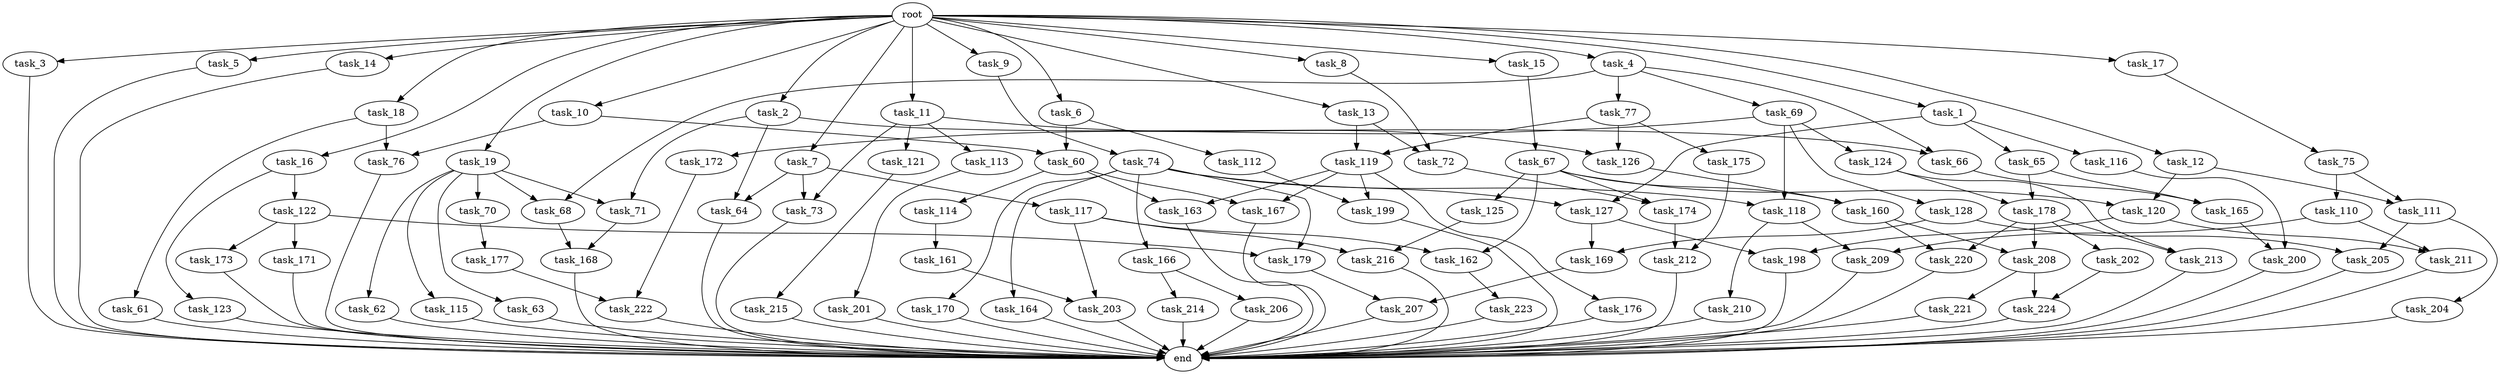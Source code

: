digraph G {
  root [size="0.000000"];
  task_1 [size="1024.000000"];
  task_2 [size="1024.000000"];
  task_3 [size="1024.000000"];
  task_4 [size="1024.000000"];
  task_5 [size="1024.000000"];
  task_6 [size="1024.000000"];
  task_7 [size="1024.000000"];
  task_8 [size="1024.000000"];
  task_9 [size="1024.000000"];
  task_10 [size="1024.000000"];
  task_11 [size="1024.000000"];
  task_12 [size="1024.000000"];
  task_13 [size="1024.000000"];
  task_14 [size="1024.000000"];
  task_15 [size="1024.000000"];
  task_16 [size="1024.000000"];
  task_17 [size="1024.000000"];
  task_18 [size="1024.000000"];
  task_19 [size="1024.000000"];
  task_60 [size="292057776128.000000"];
  task_61 [size="214748364800.000000"];
  task_62 [size="420906795008.000000"];
  task_63 [size="420906795008.000000"];
  task_64 [size="635655159808.000000"];
  task_65 [size="77309411328.000000"];
  task_66 [size="1116691496960.000000"];
  task_67 [size="34359738368.000000"];
  task_68 [size="1116691496960.000000"];
  task_69 [size="695784701952.000000"];
  task_70 [size="420906795008.000000"];
  task_71 [size="841813590016.000000"];
  task_72 [size="1279900254208.000000"];
  task_73 [size="523986010112.000000"];
  task_74 [size="214748364800.000000"];
  task_75 [size="549755813888.000000"];
  task_76 [size="429496729600.000000"];
  task_77 [size="695784701952.000000"];
  task_110 [size="858993459200.000000"];
  task_111 [size="1073741824000.000000"];
  task_112 [size="77309411328.000000"];
  task_113 [size="309237645312.000000"];
  task_114 [size="309237645312.000000"];
  task_115 [size="420906795008.000000"];
  task_116 [size="77309411328.000000"];
  task_117 [size="214748364800.000000"];
  task_118 [size="498216206336.000000"];
  task_119 [size="1168231104512.000000"];
  task_120 [size="249108103168.000000"];
  task_121 [size="309237645312.000000"];
  task_122 [size="34359738368.000000"];
  task_123 [size="34359738368.000000"];
  task_124 [size="420906795008.000000"];
  task_125 [size="34359738368.000000"];
  task_126 [size="618475290624.000000"];
  task_127 [size="154618822656.000000"];
  task_128 [size="420906795008.000000"];
  task_160 [size="893353197568.000000"];
  task_161 [size="858993459200.000000"];
  task_162 [size="171798691840.000000"];
  task_163 [size="730144440320.000000"];
  task_164 [size="77309411328.000000"];
  task_165 [size="1073741824000.000000"];
  task_166 [size="77309411328.000000"];
  task_167 [size="730144440320.000000"];
  task_168 [size="1279900254208.000000"];
  task_169 [size="764504178688.000000"];
  task_170 [size="77309411328.000000"];
  task_171 [size="695784701952.000000"];
  task_172 [size="420906795008.000000"];
  task_173 [size="695784701952.000000"];
  task_174 [size="584115552256.000000"];
  task_175 [size="309237645312.000000"];
  task_176 [size="420906795008.000000"];
  task_177 [size="137438953472.000000"];
  task_178 [size="764504178688.000000"];
  task_179 [size="773094113280.000000"];
  task_198 [size="970662608896.000000"];
  task_199 [size="1279900254208.000000"];
  task_200 [size="1116691496960.000000"];
  task_201 [size="137438953472.000000"];
  task_202 [size="549755813888.000000"];
  task_203 [size="687194767360.000000"];
  task_204 [size="34359738368.000000"];
  task_205 [size="249108103168.000000"];
  task_206 [size="214748364800.000000"];
  task_207 [size="523986010112.000000"];
  task_208 [size="970662608896.000000"];
  task_209 [size="910533066752.000000"];
  task_210 [size="695784701952.000000"];
  task_211 [size="635655159808.000000"];
  task_212 [size="773094113280.000000"];
  task_213 [size="1099511627776.000000"];
  task_214 [size="214748364800.000000"];
  task_215 [size="214748364800.000000"];
  task_216 [size="558345748480.000000"];
  task_220 [size="970662608896.000000"];
  task_221 [size="420906795008.000000"];
  task_222 [size="910533066752.000000"];
  task_223 [size="858993459200.000000"];
  task_224 [size="730144440320.000000"];
  end [size="0.000000"];

  root -> task_1 [size="1.000000"];
  root -> task_2 [size="1.000000"];
  root -> task_3 [size="1.000000"];
  root -> task_4 [size="1.000000"];
  root -> task_5 [size="1.000000"];
  root -> task_6 [size="1.000000"];
  root -> task_7 [size="1.000000"];
  root -> task_8 [size="1.000000"];
  root -> task_9 [size="1.000000"];
  root -> task_10 [size="1.000000"];
  root -> task_11 [size="1.000000"];
  root -> task_12 [size="1.000000"];
  root -> task_13 [size="1.000000"];
  root -> task_14 [size="1.000000"];
  root -> task_15 [size="1.000000"];
  root -> task_16 [size="1.000000"];
  root -> task_17 [size="1.000000"];
  root -> task_18 [size="1.000000"];
  root -> task_19 [size="1.000000"];
  task_1 -> task_65 [size="75497472.000000"];
  task_1 -> task_116 [size="75497472.000000"];
  task_1 -> task_127 [size="75497472.000000"];
  task_2 -> task_64 [size="411041792.000000"];
  task_2 -> task_66 [size="411041792.000000"];
  task_2 -> task_71 [size="411041792.000000"];
  task_3 -> end [size="1.000000"];
  task_4 -> task_66 [size="679477248.000000"];
  task_4 -> task_68 [size="679477248.000000"];
  task_4 -> task_69 [size="679477248.000000"];
  task_4 -> task_77 [size="679477248.000000"];
  task_5 -> end [size="1.000000"];
  task_6 -> task_60 [size="75497472.000000"];
  task_6 -> task_112 [size="75497472.000000"];
  task_7 -> task_64 [size="209715200.000000"];
  task_7 -> task_73 [size="209715200.000000"];
  task_7 -> task_117 [size="209715200.000000"];
  task_8 -> task_72 [size="411041792.000000"];
  task_9 -> task_74 [size="209715200.000000"];
  task_10 -> task_60 [size="209715200.000000"];
  task_10 -> task_76 [size="209715200.000000"];
  task_11 -> task_73 [size="301989888.000000"];
  task_11 -> task_113 [size="301989888.000000"];
  task_11 -> task_121 [size="301989888.000000"];
  task_11 -> task_126 [size="301989888.000000"];
  task_12 -> task_111 [size="209715200.000000"];
  task_12 -> task_120 [size="209715200.000000"];
  task_13 -> task_72 [size="838860800.000000"];
  task_13 -> task_119 [size="838860800.000000"];
  task_14 -> end [size="1.000000"];
  task_15 -> task_67 [size="33554432.000000"];
  task_16 -> task_122 [size="33554432.000000"];
  task_16 -> task_123 [size="33554432.000000"];
  task_17 -> task_75 [size="536870912.000000"];
  task_18 -> task_61 [size="209715200.000000"];
  task_18 -> task_76 [size="209715200.000000"];
  task_19 -> task_62 [size="411041792.000000"];
  task_19 -> task_63 [size="411041792.000000"];
  task_19 -> task_68 [size="411041792.000000"];
  task_19 -> task_70 [size="411041792.000000"];
  task_19 -> task_71 [size="411041792.000000"];
  task_19 -> task_115 [size="411041792.000000"];
  task_60 -> task_114 [size="301989888.000000"];
  task_60 -> task_163 [size="301989888.000000"];
  task_60 -> task_167 [size="301989888.000000"];
  task_61 -> end [size="1.000000"];
  task_62 -> end [size="1.000000"];
  task_63 -> end [size="1.000000"];
  task_64 -> end [size="1.000000"];
  task_65 -> task_165 [size="209715200.000000"];
  task_65 -> task_178 [size="209715200.000000"];
  task_66 -> task_165 [size="838860800.000000"];
  task_67 -> task_120 [size="33554432.000000"];
  task_67 -> task_125 [size="33554432.000000"];
  task_67 -> task_160 [size="33554432.000000"];
  task_67 -> task_162 [size="33554432.000000"];
  task_67 -> task_174 [size="33554432.000000"];
  task_68 -> task_168 [size="411041792.000000"];
  task_69 -> task_118 [size="411041792.000000"];
  task_69 -> task_124 [size="411041792.000000"];
  task_69 -> task_128 [size="411041792.000000"];
  task_69 -> task_172 [size="411041792.000000"];
  task_70 -> task_177 [size="134217728.000000"];
  task_71 -> task_168 [size="838860800.000000"];
  task_72 -> task_174 [size="536870912.000000"];
  task_73 -> end [size="1.000000"];
  task_74 -> task_118 [size="75497472.000000"];
  task_74 -> task_127 [size="75497472.000000"];
  task_74 -> task_164 [size="75497472.000000"];
  task_74 -> task_166 [size="75497472.000000"];
  task_74 -> task_170 [size="75497472.000000"];
  task_74 -> task_179 [size="75497472.000000"];
  task_75 -> task_110 [size="838860800.000000"];
  task_75 -> task_111 [size="838860800.000000"];
  task_76 -> end [size="1.000000"];
  task_77 -> task_119 [size="301989888.000000"];
  task_77 -> task_126 [size="301989888.000000"];
  task_77 -> task_175 [size="301989888.000000"];
  task_110 -> task_209 [size="209715200.000000"];
  task_110 -> task_211 [size="209715200.000000"];
  task_111 -> task_204 [size="33554432.000000"];
  task_111 -> task_205 [size="33554432.000000"];
  task_112 -> task_199 [size="838860800.000000"];
  task_113 -> task_201 [size="134217728.000000"];
  task_114 -> task_161 [size="838860800.000000"];
  task_115 -> end [size="1.000000"];
  task_116 -> task_200 [size="679477248.000000"];
  task_117 -> task_162 [size="134217728.000000"];
  task_117 -> task_203 [size="134217728.000000"];
  task_117 -> task_216 [size="134217728.000000"];
  task_118 -> task_209 [size="679477248.000000"];
  task_118 -> task_210 [size="679477248.000000"];
  task_119 -> task_163 [size="411041792.000000"];
  task_119 -> task_167 [size="411041792.000000"];
  task_119 -> task_176 [size="411041792.000000"];
  task_119 -> task_199 [size="411041792.000000"];
  task_120 -> task_198 [size="411041792.000000"];
  task_120 -> task_211 [size="411041792.000000"];
  task_121 -> task_215 [size="209715200.000000"];
  task_122 -> task_171 [size="679477248.000000"];
  task_122 -> task_173 [size="679477248.000000"];
  task_122 -> task_179 [size="679477248.000000"];
  task_123 -> end [size="1.000000"];
  task_124 -> task_178 [size="536870912.000000"];
  task_124 -> task_213 [size="536870912.000000"];
  task_125 -> task_216 [size="411041792.000000"];
  task_126 -> task_160 [size="838860800.000000"];
  task_127 -> task_169 [size="536870912.000000"];
  task_127 -> task_198 [size="536870912.000000"];
  task_128 -> task_169 [size="209715200.000000"];
  task_128 -> task_205 [size="209715200.000000"];
  task_160 -> task_208 [size="411041792.000000"];
  task_160 -> task_220 [size="411041792.000000"];
  task_161 -> task_203 [size="536870912.000000"];
  task_162 -> task_223 [size="838860800.000000"];
  task_163 -> end [size="1.000000"];
  task_164 -> end [size="1.000000"];
  task_165 -> task_200 [size="411041792.000000"];
  task_166 -> task_206 [size="209715200.000000"];
  task_166 -> task_214 [size="209715200.000000"];
  task_167 -> end [size="1.000000"];
  task_168 -> end [size="1.000000"];
  task_169 -> task_207 [size="301989888.000000"];
  task_170 -> end [size="1.000000"];
  task_171 -> end [size="1.000000"];
  task_172 -> task_222 [size="209715200.000000"];
  task_173 -> end [size="1.000000"];
  task_174 -> task_212 [size="75497472.000000"];
  task_175 -> task_212 [size="679477248.000000"];
  task_176 -> end [size="1.000000"];
  task_177 -> task_222 [size="679477248.000000"];
  task_178 -> task_202 [size="536870912.000000"];
  task_178 -> task_208 [size="536870912.000000"];
  task_178 -> task_213 [size="536870912.000000"];
  task_178 -> task_220 [size="536870912.000000"];
  task_179 -> task_207 [size="209715200.000000"];
  task_198 -> end [size="1.000000"];
  task_199 -> end [size="1.000000"];
  task_200 -> end [size="1.000000"];
  task_201 -> end [size="1.000000"];
  task_202 -> task_224 [size="301989888.000000"];
  task_203 -> end [size="1.000000"];
  task_204 -> end [size="1.000000"];
  task_205 -> end [size="1.000000"];
  task_206 -> end [size="1.000000"];
  task_207 -> end [size="1.000000"];
  task_208 -> task_221 [size="411041792.000000"];
  task_208 -> task_224 [size="411041792.000000"];
  task_209 -> end [size="1.000000"];
  task_210 -> end [size="1.000000"];
  task_211 -> end [size="1.000000"];
  task_212 -> end [size="1.000000"];
  task_213 -> end [size="1.000000"];
  task_214 -> end [size="1.000000"];
  task_215 -> end [size="1.000000"];
  task_216 -> end [size="1.000000"];
  task_220 -> end [size="1.000000"];
  task_221 -> end [size="1.000000"];
  task_222 -> end [size="1.000000"];
  task_223 -> end [size="1.000000"];
  task_224 -> end [size="1.000000"];
}
